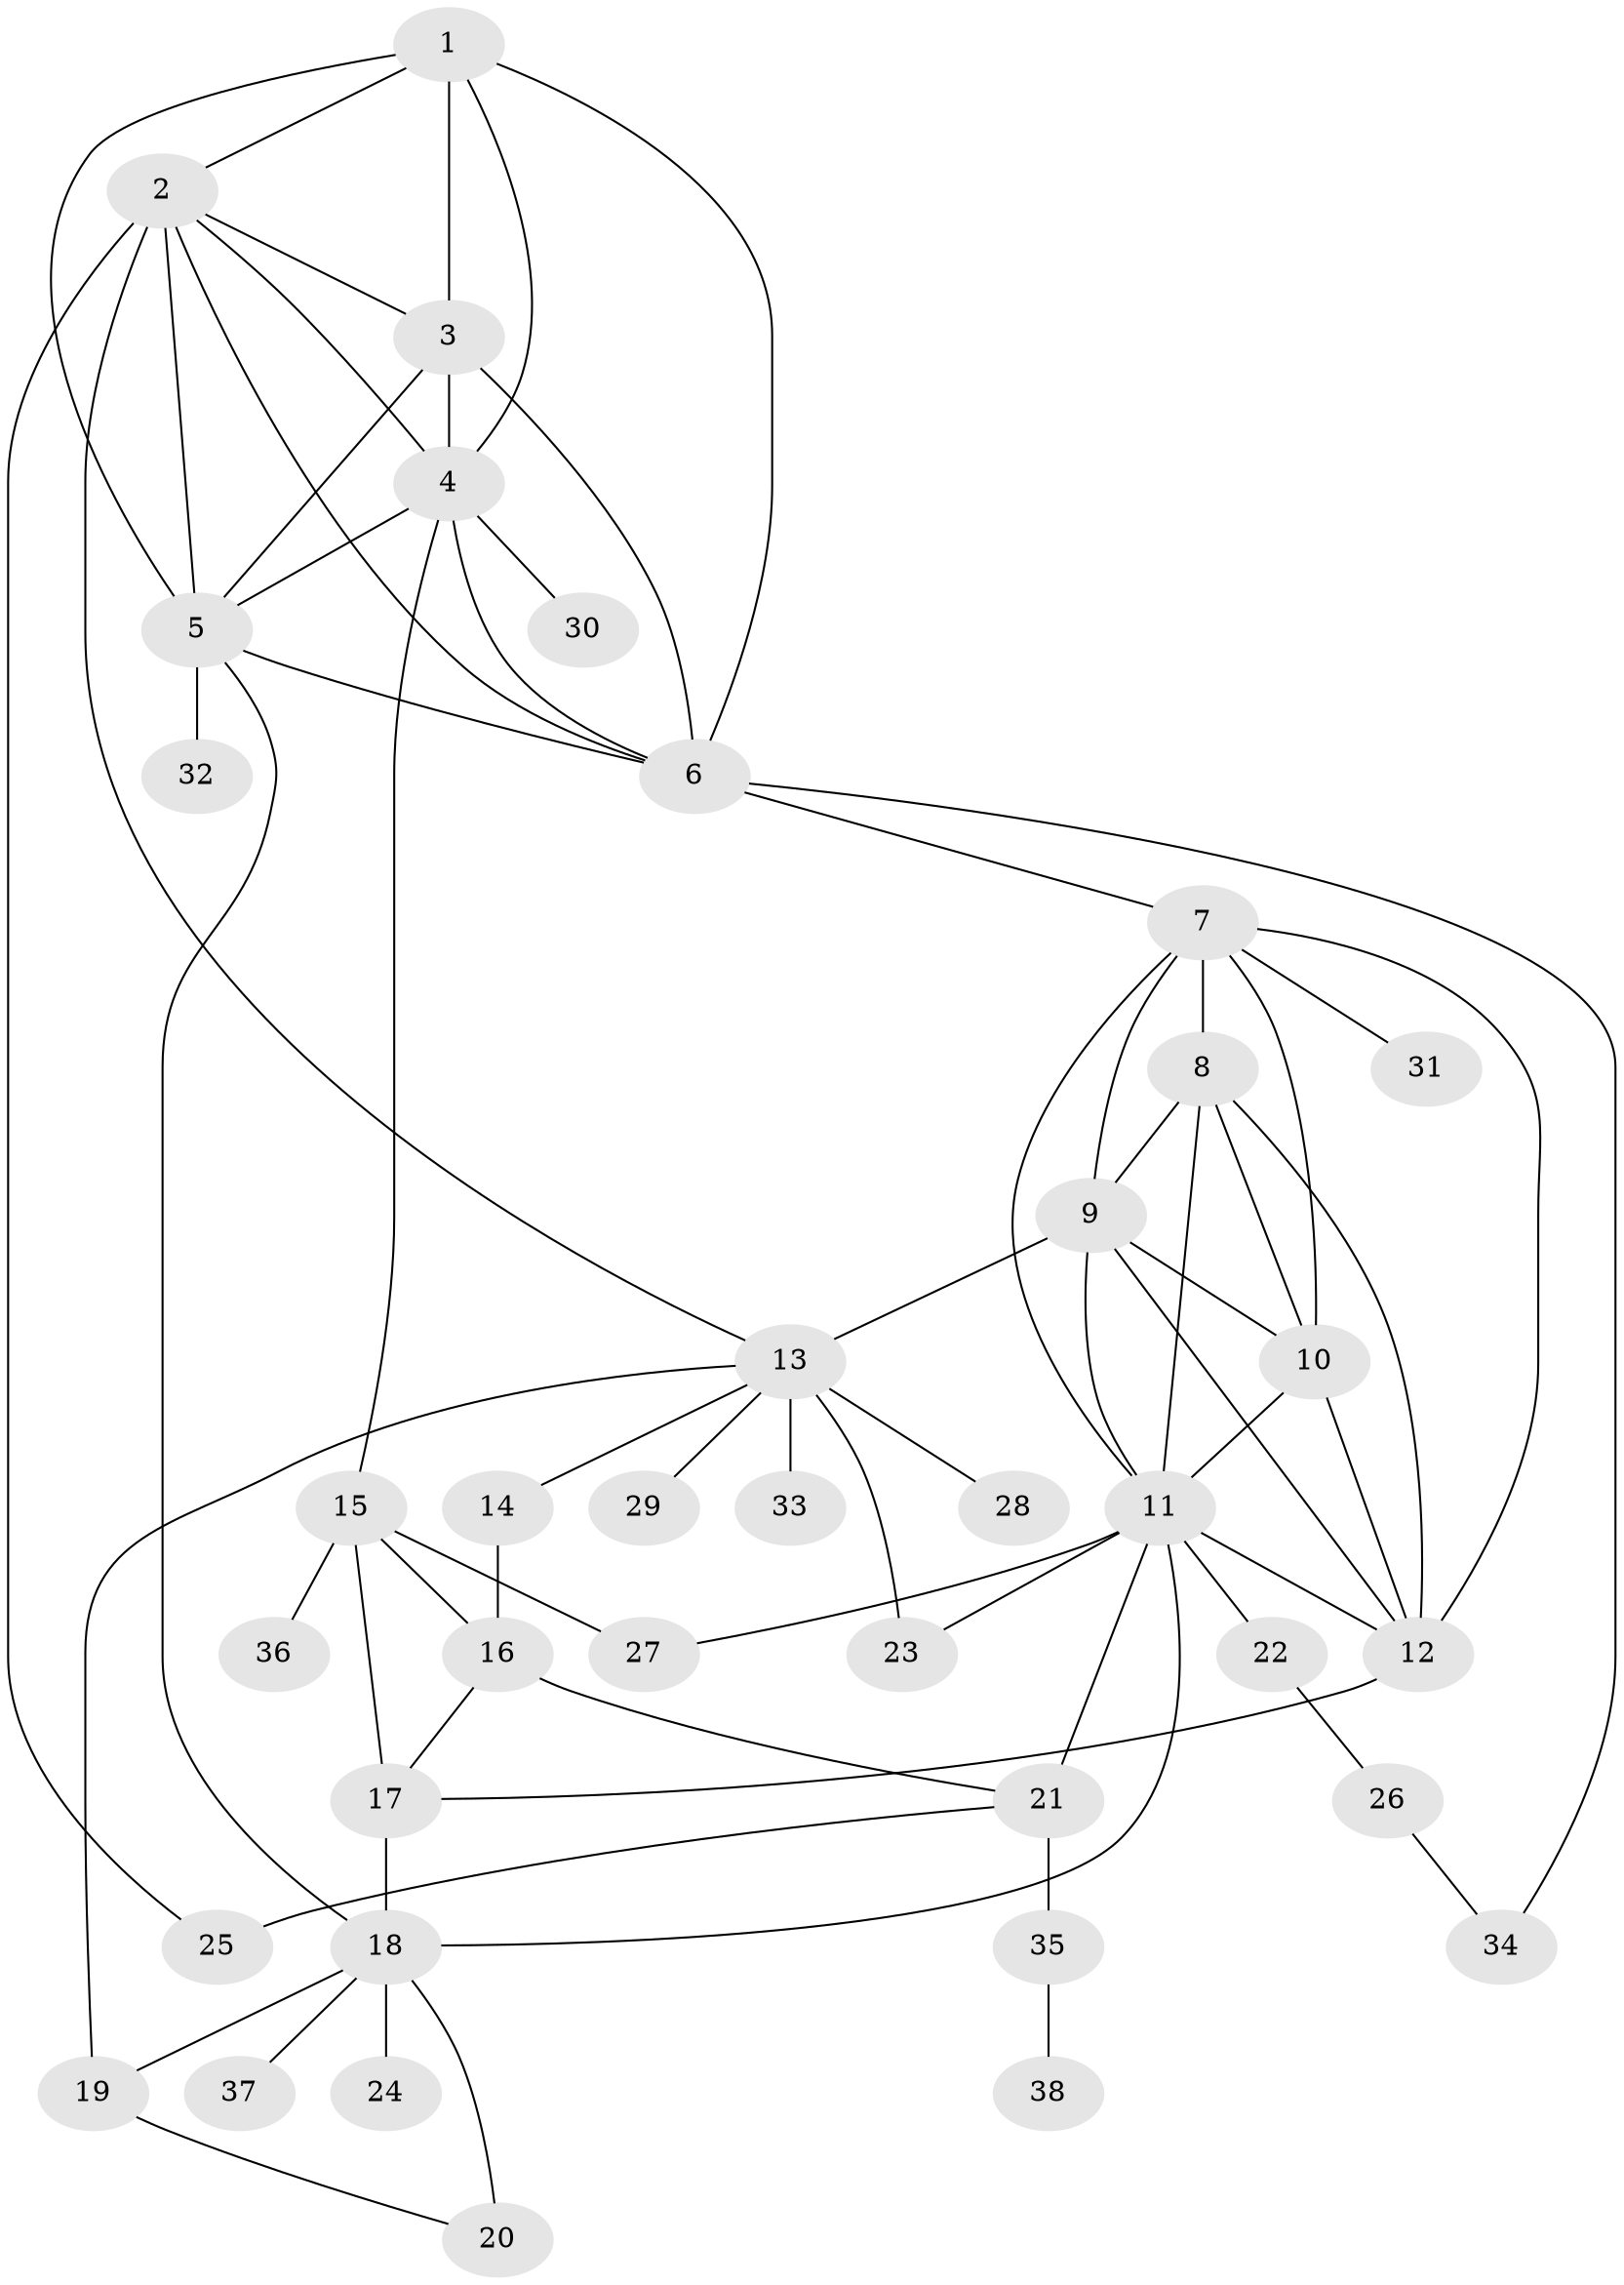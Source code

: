 // original degree distribution, {6: 0.049586776859504134, 11: 0.01652892561983471, 7: 0.049586776859504134, 8: 0.08264462809917356, 10: 0.024793388429752067, 16: 0.008264462809917356, 12: 0.008264462809917356, 9: 0.008264462809917356, 1: 0.6115702479338843, 3: 0.049586776859504134, 2: 0.08264462809917356, 5: 0.008264462809917356}
// Generated by graph-tools (version 1.1) at 2025/52/03/04/25 22:52:34]
// undirected, 38 vertices, 70 edges
graph export_dot {
  node [color=gray90,style=filled];
  1;
  2;
  3;
  4;
  5;
  6;
  7;
  8;
  9;
  10;
  11;
  12;
  13;
  14;
  15;
  16;
  17;
  18;
  19;
  20;
  21;
  22;
  23;
  24;
  25;
  26;
  27;
  28;
  29;
  30;
  31;
  32;
  33;
  34;
  35;
  36;
  37;
  38;
  1 -- 2 [weight=1.0];
  1 -- 3 [weight=1.0];
  1 -- 4 [weight=1.0];
  1 -- 5 [weight=1.0];
  1 -- 6 [weight=1.0];
  2 -- 3 [weight=1.0];
  2 -- 4 [weight=1.0];
  2 -- 5 [weight=4.0];
  2 -- 6 [weight=1.0];
  2 -- 13 [weight=1.0];
  2 -- 25 [weight=1.0];
  3 -- 4 [weight=1.0];
  3 -- 5 [weight=1.0];
  3 -- 6 [weight=1.0];
  4 -- 5 [weight=1.0];
  4 -- 6 [weight=1.0];
  4 -- 15 [weight=1.0];
  4 -- 30 [weight=1.0];
  5 -- 6 [weight=1.0];
  5 -- 18 [weight=1.0];
  5 -- 32 [weight=1.0];
  6 -- 7 [weight=1.0];
  6 -- 34 [weight=1.0];
  7 -- 8 [weight=1.0];
  7 -- 9 [weight=1.0];
  7 -- 10 [weight=1.0];
  7 -- 11 [weight=1.0];
  7 -- 12 [weight=1.0];
  7 -- 31 [weight=1.0];
  8 -- 9 [weight=1.0];
  8 -- 10 [weight=1.0];
  8 -- 11 [weight=1.0];
  8 -- 12 [weight=1.0];
  9 -- 10 [weight=1.0];
  9 -- 11 [weight=1.0];
  9 -- 12 [weight=1.0];
  9 -- 13 [weight=1.0];
  10 -- 11 [weight=1.0];
  10 -- 12 [weight=1.0];
  11 -- 12 [weight=1.0];
  11 -- 18 [weight=2.0];
  11 -- 21 [weight=5.0];
  11 -- 22 [weight=1.0];
  11 -- 23 [weight=1.0];
  11 -- 27 [weight=1.0];
  12 -- 17 [weight=1.0];
  13 -- 14 [weight=5.0];
  13 -- 19 [weight=1.0];
  13 -- 23 [weight=4.0];
  13 -- 28 [weight=3.0];
  13 -- 29 [weight=1.0];
  13 -- 33 [weight=1.0];
  14 -- 16 [weight=1.0];
  15 -- 16 [weight=4.0];
  15 -- 17 [weight=4.0];
  15 -- 27 [weight=3.0];
  15 -- 36 [weight=2.0];
  16 -- 17 [weight=1.0];
  16 -- 21 [weight=1.0];
  17 -- 18 [weight=1.0];
  18 -- 19 [weight=4.0];
  18 -- 20 [weight=4.0];
  18 -- 24 [weight=4.0];
  18 -- 37 [weight=1.0];
  19 -- 20 [weight=1.0];
  21 -- 25 [weight=1.0];
  21 -- 35 [weight=1.0];
  22 -- 26 [weight=1.0];
  26 -- 34 [weight=1.0];
  35 -- 38 [weight=1.0];
}

